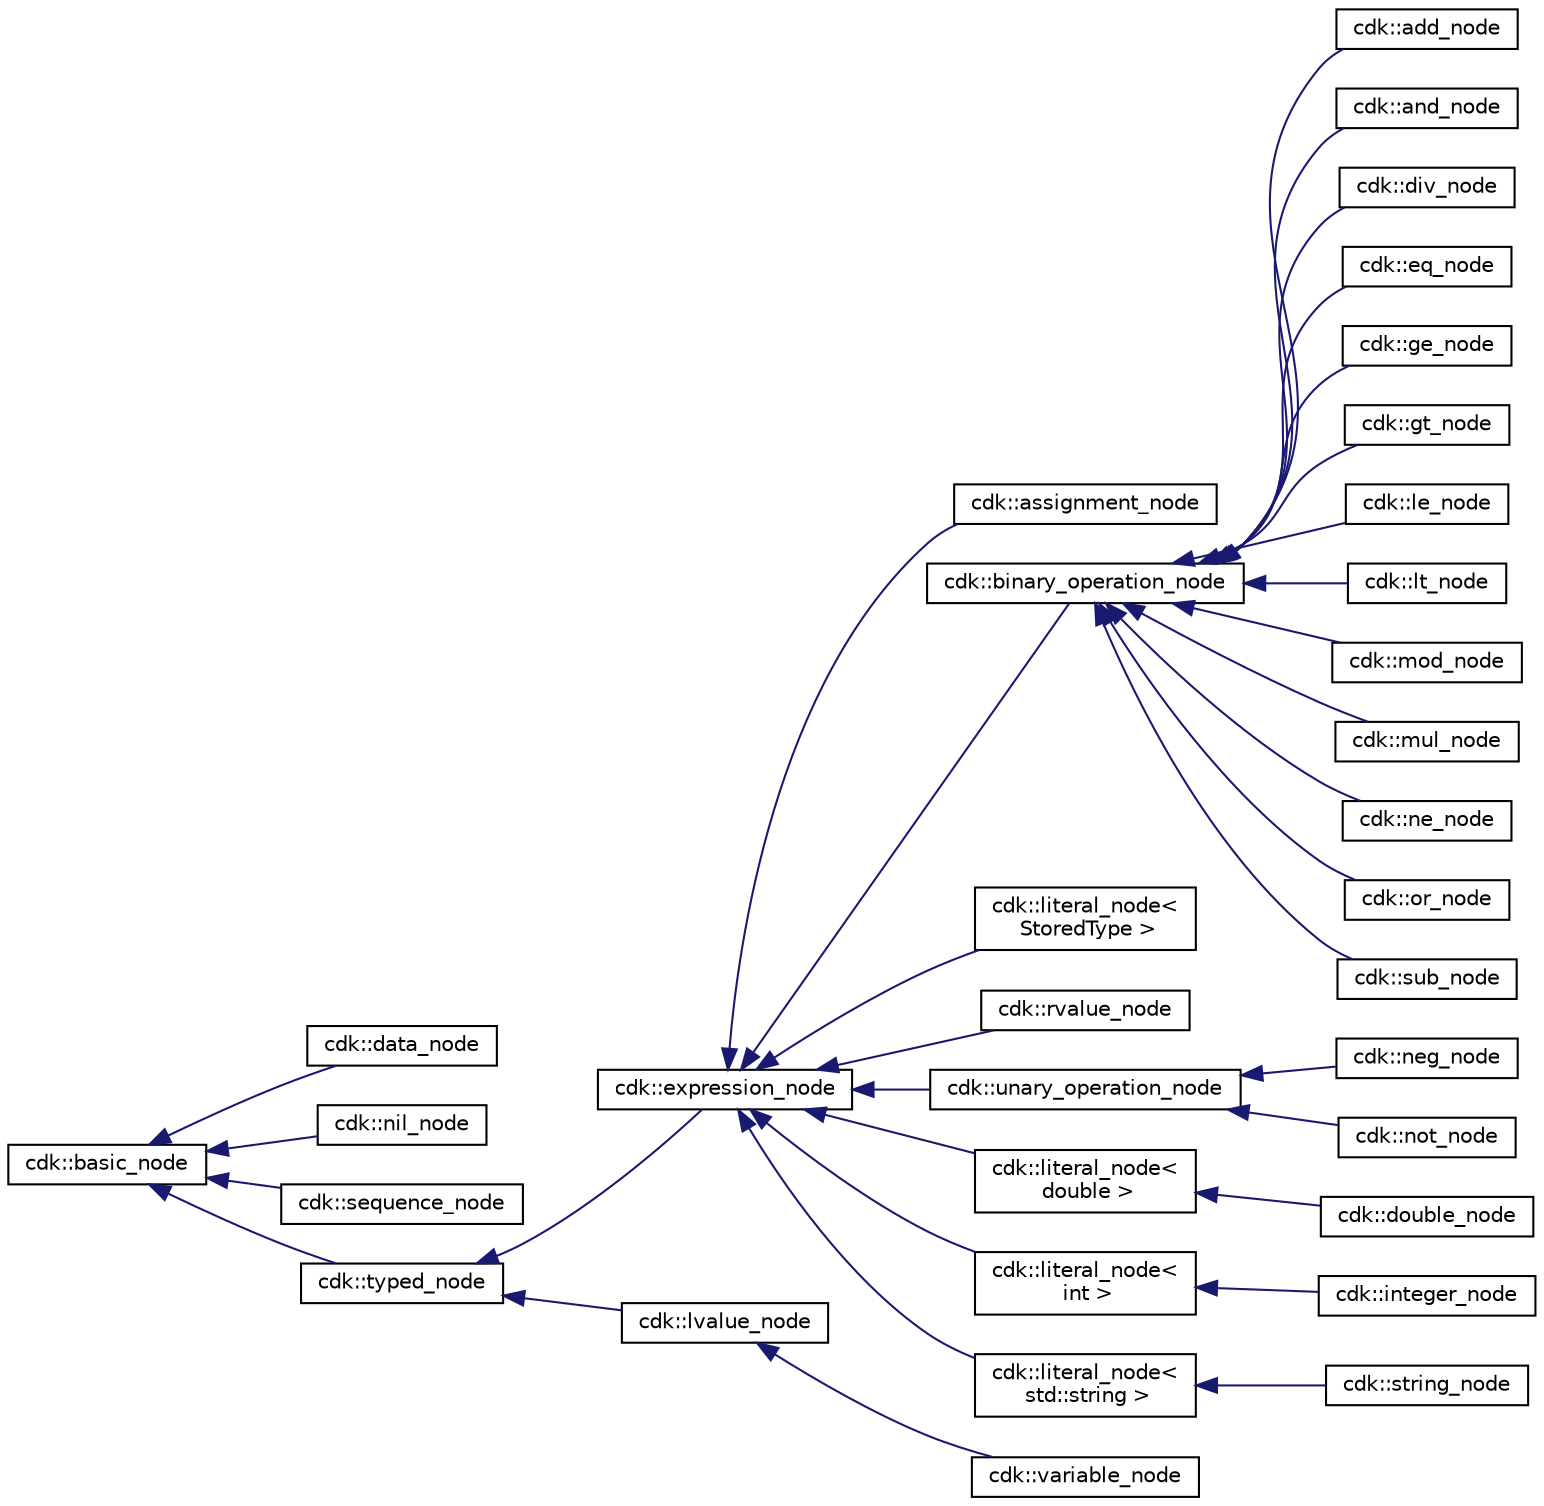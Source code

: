 digraph "Graphical Class Hierarchy"
{
 // INTERACTIVE_SVG=YES
 // LATEX_PDF_SIZE
  edge [fontname="Helvetica",fontsize="10",labelfontname="Helvetica",labelfontsize="10"];
  node [fontname="Helvetica",fontsize="10",shape=record];
  rankdir="LR";
  Node0 [label="cdk::basic_node",height=0.2,width=0.4,color="black", fillcolor="white", style="filled",URL="$classcdk_1_1basic__node.html",tooltip=" "];
  Node0 -> Node1 [dir="back",color="midnightblue",fontsize="10",style="solid",fontname="Helvetica"];
  Node1 [label="cdk::data_node",height=0.2,width=0.4,color="black", fillcolor="white", style="filled",URL="$classcdk_1_1data__node.html",tooltip=" "];
  Node0 -> Node2 [dir="back",color="midnightblue",fontsize="10",style="solid",fontname="Helvetica"];
  Node2 [label="cdk::nil_node",height=0.2,width=0.4,color="black", fillcolor="white", style="filled",URL="$classcdk_1_1nil__node.html",tooltip=" "];
  Node0 -> Node3 [dir="back",color="midnightblue",fontsize="10",style="solid",fontname="Helvetica"];
  Node3 [label="cdk::sequence_node",height=0.2,width=0.4,color="black", fillcolor="white", style="filled",URL="$classcdk_1_1sequence__node.html",tooltip=" "];
  Node0 -> Node4 [dir="back",color="midnightblue",fontsize="10",style="solid",fontname="Helvetica"];
  Node4 [label="cdk::typed_node",height=0.2,width=0.4,color="black", fillcolor="white", style="filled",URL="$classcdk_1_1typed__node.html",tooltip=" "];
  Node4 -> Node5 [dir="back",color="midnightblue",fontsize="10",style="solid",fontname="Helvetica"];
  Node5 [label="cdk::expression_node",height=0.2,width=0.4,color="black", fillcolor="white", style="filled",URL="$classcdk_1_1expression__node.html",tooltip=" "];
  Node5 -> Node6 [dir="back",color="midnightblue",fontsize="10",style="solid",fontname="Helvetica"];
  Node6 [label="cdk::assignment_node",height=0.2,width=0.4,color="black", fillcolor="white", style="filled",URL="$classcdk_1_1assignment__node.html",tooltip=" "];
  Node5 -> Node7 [dir="back",color="midnightblue",fontsize="10",style="solid",fontname="Helvetica"];
  Node7 [label="cdk::binary_operation_node",height=0.2,width=0.4,color="black", fillcolor="white", style="filled",URL="$classcdk_1_1binary__operation__node.html",tooltip=" "];
  Node7 -> Node8 [dir="back",color="midnightblue",fontsize="10",style="solid",fontname="Helvetica"];
  Node8 [label="cdk::add_node",height=0.2,width=0.4,color="black", fillcolor="white", style="filled",URL="$classcdk_1_1add__node.html",tooltip=" "];
  Node7 -> Node9 [dir="back",color="midnightblue",fontsize="10",style="solid",fontname="Helvetica"];
  Node9 [label="cdk::and_node",height=0.2,width=0.4,color="black", fillcolor="white", style="filled",URL="$classcdk_1_1and__node.html",tooltip=" "];
  Node7 -> Node10 [dir="back",color="midnightblue",fontsize="10",style="solid",fontname="Helvetica"];
  Node10 [label="cdk::div_node",height=0.2,width=0.4,color="black", fillcolor="white", style="filled",URL="$classcdk_1_1div__node.html",tooltip=" "];
  Node7 -> Node11 [dir="back",color="midnightblue",fontsize="10",style="solid",fontname="Helvetica"];
  Node11 [label="cdk::eq_node",height=0.2,width=0.4,color="black", fillcolor="white", style="filled",URL="$classcdk_1_1eq__node.html",tooltip=" "];
  Node7 -> Node12 [dir="back",color="midnightblue",fontsize="10",style="solid",fontname="Helvetica"];
  Node12 [label="cdk::ge_node",height=0.2,width=0.4,color="black", fillcolor="white", style="filled",URL="$classcdk_1_1ge__node.html",tooltip=" "];
  Node7 -> Node13 [dir="back",color="midnightblue",fontsize="10",style="solid",fontname="Helvetica"];
  Node13 [label="cdk::gt_node",height=0.2,width=0.4,color="black", fillcolor="white", style="filled",URL="$classcdk_1_1gt__node.html",tooltip=" "];
  Node7 -> Node14 [dir="back",color="midnightblue",fontsize="10",style="solid",fontname="Helvetica"];
  Node14 [label="cdk::le_node",height=0.2,width=0.4,color="black", fillcolor="white", style="filled",URL="$classcdk_1_1le__node.html",tooltip=" "];
  Node7 -> Node15 [dir="back",color="midnightblue",fontsize="10",style="solid",fontname="Helvetica"];
  Node15 [label="cdk::lt_node",height=0.2,width=0.4,color="black", fillcolor="white", style="filled",URL="$classcdk_1_1lt__node.html",tooltip=" "];
  Node7 -> Node16 [dir="back",color="midnightblue",fontsize="10",style="solid",fontname="Helvetica"];
  Node16 [label="cdk::mod_node",height=0.2,width=0.4,color="black", fillcolor="white", style="filled",URL="$classcdk_1_1mod__node.html",tooltip=" "];
  Node7 -> Node17 [dir="back",color="midnightblue",fontsize="10",style="solid",fontname="Helvetica"];
  Node17 [label="cdk::mul_node",height=0.2,width=0.4,color="black", fillcolor="white", style="filled",URL="$classcdk_1_1mul__node.html",tooltip=" "];
  Node7 -> Node18 [dir="back",color="midnightblue",fontsize="10",style="solid",fontname="Helvetica"];
  Node18 [label="cdk::ne_node",height=0.2,width=0.4,color="black", fillcolor="white", style="filled",URL="$classcdk_1_1ne__node.html",tooltip=" "];
  Node7 -> Node19 [dir="back",color="midnightblue",fontsize="10",style="solid",fontname="Helvetica"];
  Node19 [label="cdk::or_node",height=0.2,width=0.4,color="black", fillcolor="white", style="filled",URL="$classcdk_1_1or__node.html",tooltip=" "];
  Node7 -> Node20 [dir="back",color="midnightblue",fontsize="10",style="solid",fontname="Helvetica"];
  Node20 [label="cdk::sub_node",height=0.2,width=0.4,color="black", fillcolor="white", style="filled",URL="$classcdk_1_1sub__node.html",tooltip=" "];
  Node5 -> Node21 [dir="back",color="midnightblue",fontsize="10",style="solid",fontname="Helvetica"];
  Node21 [label="cdk::literal_node\<\l StoredType \>",height=0.2,width=0.4,color="black", fillcolor="white", style="filled",URL="$classcdk_1_1literal__node.html",tooltip=" "];
  Node5 -> Node22 [dir="back",color="midnightblue",fontsize="10",style="solid",fontname="Helvetica"];
  Node22 [label="cdk::rvalue_node",height=0.2,width=0.4,color="black", fillcolor="white", style="filled",URL="$classcdk_1_1rvalue__node.html",tooltip=" "];
  Node5 -> Node23 [dir="back",color="midnightblue",fontsize="10",style="solid",fontname="Helvetica"];
  Node23 [label="cdk::unary_operation_node",height=0.2,width=0.4,color="black", fillcolor="white", style="filled",URL="$classcdk_1_1unary__operation__node.html",tooltip=" "];
  Node23 -> Node24 [dir="back",color="midnightblue",fontsize="10",style="solid",fontname="Helvetica"];
  Node24 [label="cdk::neg_node",height=0.2,width=0.4,color="black", fillcolor="white", style="filled",URL="$classcdk_1_1neg__node.html",tooltip=" "];
  Node23 -> Node25 [dir="back",color="midnightblue",fontsize="10",style="solid",fontname="Helvetica"];
  Node25 [label="cdk::not_node",height=0.2,width=0.4,color="black", fillcolor="white", style="filled",URL="$classcdk_1_1not__node.html",tooltip=" "];
  Node5 -> Node26 [dir="back",color="midnightblue",fontsize="10",style="solid",fontname="Helvetica"];
  Node26 [label="cdk::literal_node\<\l double \>",height=0.2,width=0.4,color="black", fillcolor="white", style="filled",URL="$classcdk_1_1literal__node.html",tooltip=" "];
  Node26 -> Node27 [dir="back",color="midnightblue",fontsize="10",style="solid",fontname="Helvetica"];
  Node27 [label="cdk::double_node",height=0.2,width=0.4,color="black", fillcolor="white", style="filled",URL="$classcdk_1_1double__node.html",tooltip=" "];
  Node5 -> Node28 [dir="back",color="midnightblue",fontsize="10",style="solid",fontname="Helvetica"];
  Node28 [label="cdk::literal_node\<\l int \>",height=0.2,width=0.4,color="black", fillcolor="white", style="filled",URL="$classcdk_1_1literal__node.html",tooltip=" "];
  Node28 -> Node29 [dir="back",color="midnightblue",fontsize="10",style="solid",fontname="Helvetica"];
  Node29 [label="cdk::integer_node",height=0.2,width=0.4,color="black", fillcolor="white", style="filled",URL="$classcdk_1_1integer__node.html",tooltip=" "];
  Node5 -> Node30 [dir="back",color="midnightblue",fontsize="10",style="solid",fontname="Helvetica"];
  Node30 [label="cdk::literal_node\<\l std::string \>",height=0.2,width=0.4,color="black", fillcolor="white", style="filled",URL="$classcdk_1_1literal__node.html",tooltip=" "];
  Node30 -> Node31 [dir="back",color="midnightblue",fontsize="10",style="solid",fontname="Helvetica"];
  Node31 [label="cdk::string_node",height=0.2,width=0.4,color="black", fillcolor="white", style="filled",URL="$classcdk_1_1string__node.html",tooltip=" "];
  Node4 -> Node32 [dir="back",color="midnightblue",fontsize="10",style="solid",fontname="Helvetica"];
  Node32 [label="cdk::lvalue_node",height=0.2,width=0.4,color="black", fillcolor="white", style="filled",URL="$classcdk_1_1lvalue__node.html",tooltip=" "];
  Node32 -> Node33 [dir="back",color="midnightblue",fontsize="10",style="solid",fontname="Helvetica"];
  Node33 [label="cdk::variable_node",height=0.2,width=0.4,color="black", fillcolor="white", style="filled",URL="$classcdk_1_1variable__node.html",tooltip=" "];
}

